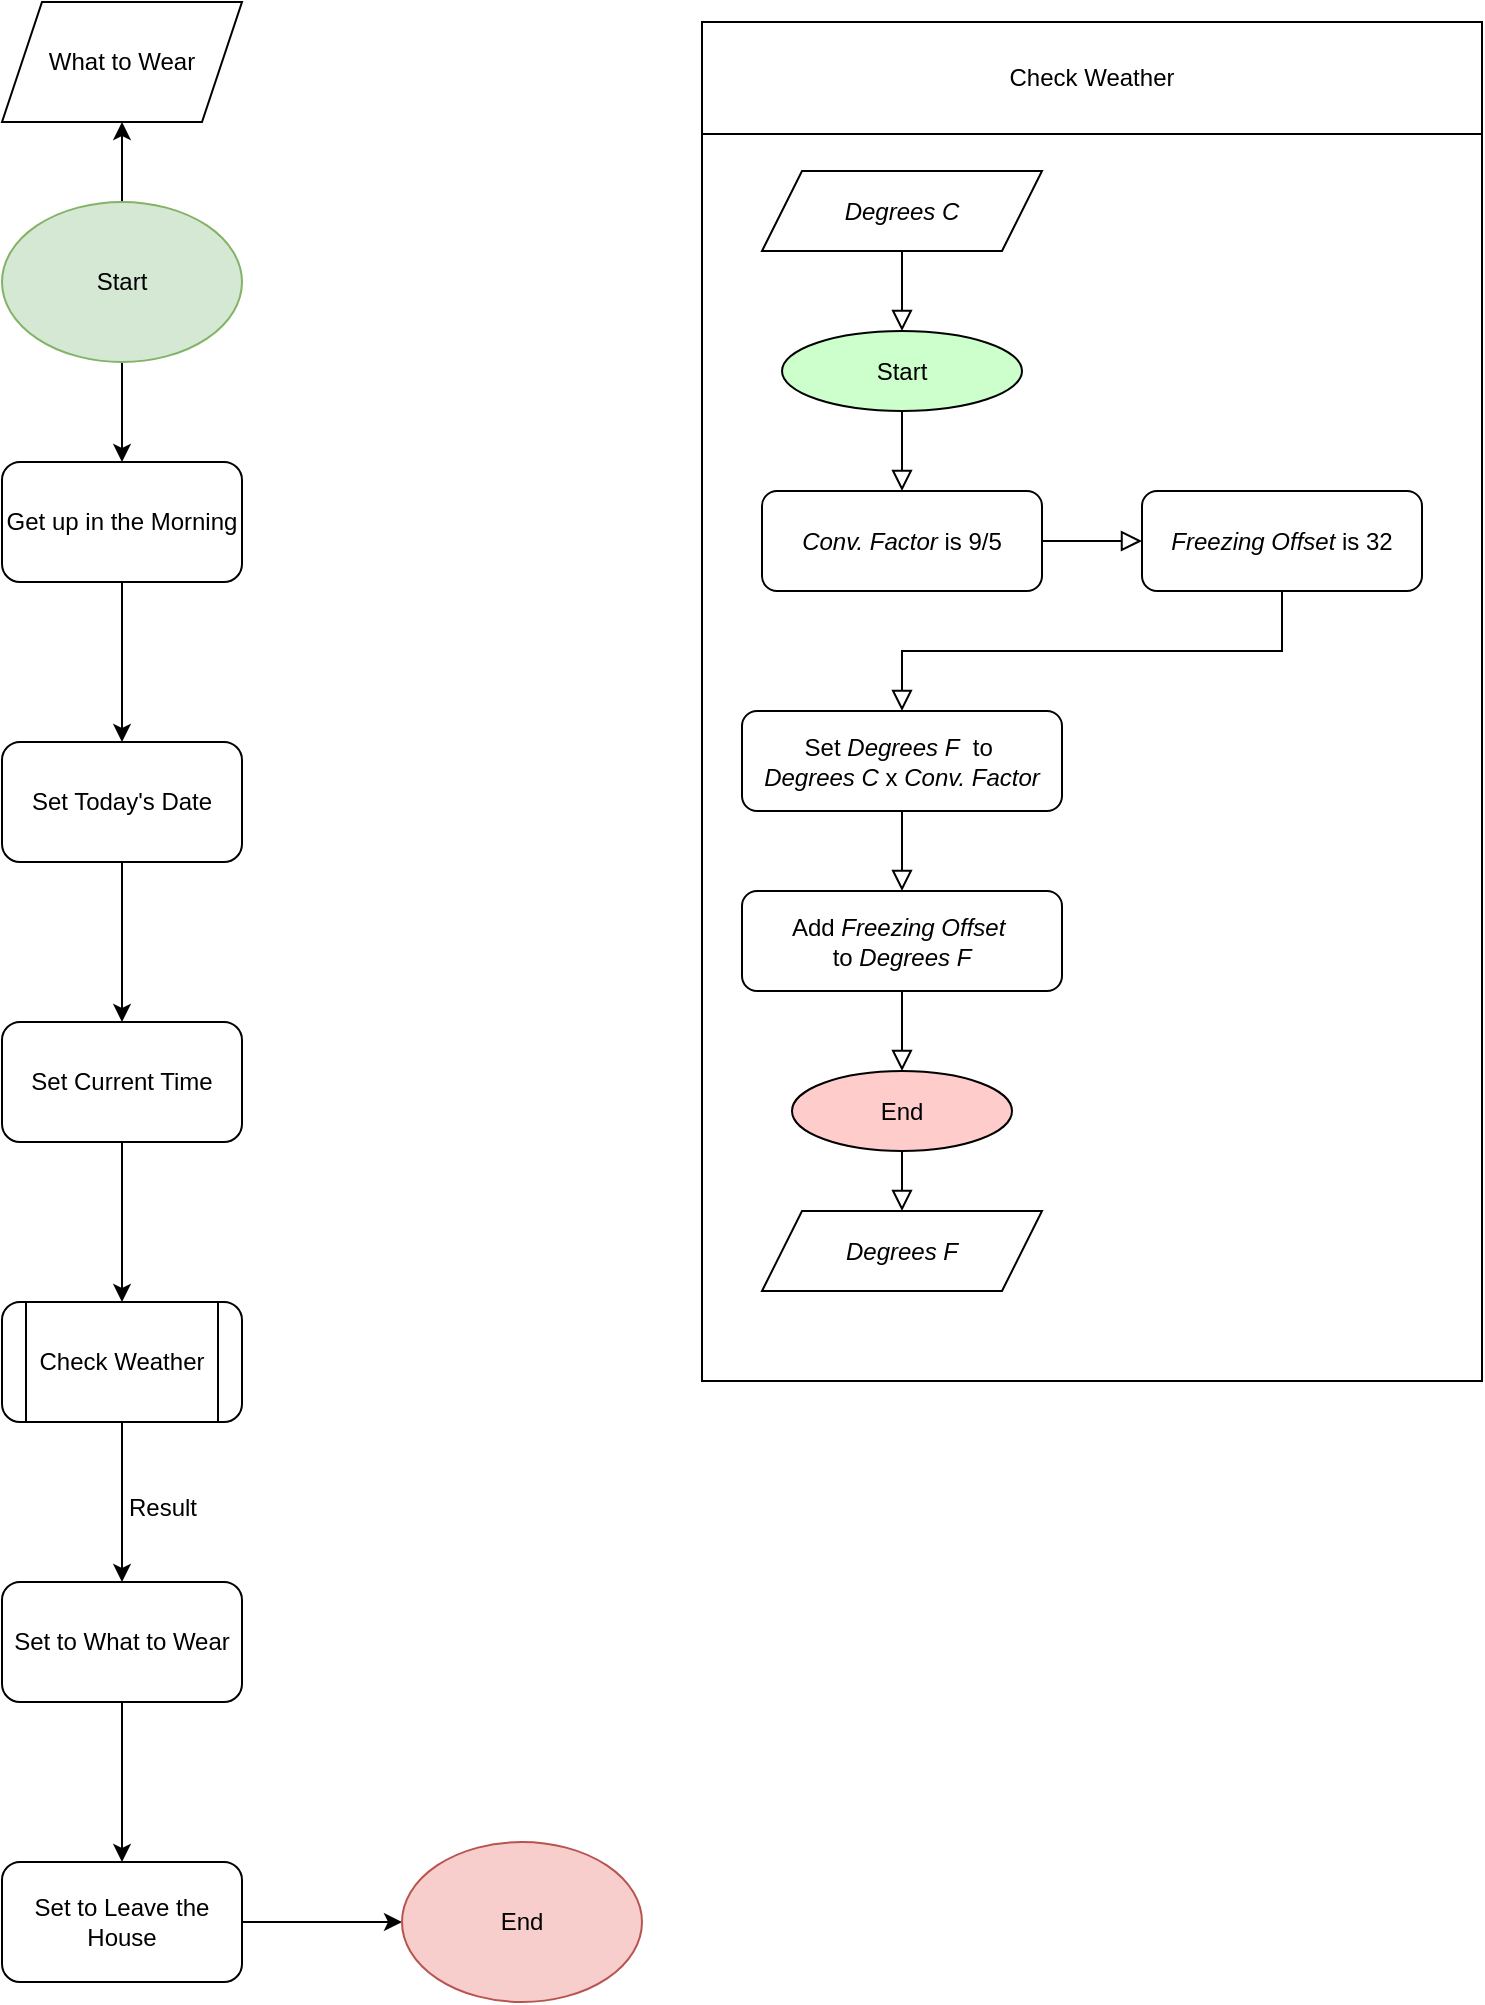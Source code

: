 <mxfile version="23.0.2" type="github">
  <diagram name="Page-1" id="KHQEbq3ewHJ2_1J_zpAa">
    <mxGraphModel dx="1434" dy="754" grid="1" gridSize="10" guides="1" tooltips="1" connect="1" arrows="1" fold="1" page="1" pageScale="1" pageWidth="850" pageHeight="1100" math="0" shadow="0">
      <root>
        <mxCell id="0" />
        <mxCell id="1" parent="0" />
        <mxCell id="DqJNV7LXp9jks6dvV44w-3" value="" style="edgeStyle=orthogonalEdgeStyle;rounded=0;orthogonalLoop=1;jettySize=auto;html=1;" edge="1" parent="1" source="DqJNV7LXp9jks6dvV44w-1" target="DqJNV7LXp9jks6dvV44w-2">
          <mxGeometry relative="1" as="geometry" />
        </mxCell>
        <mxCell id="DqJNV7LXp9jks6dvV44w-71" value="" style="edgeStyle=orthogonalEdgeStyle;rounded=0;orthogonalLoop=1;jettySize=auto;html=1;" edge="1" parent="1" source="DqJNV7LXp9jks6dvV44w-1" target="DqJNV7LXp9jks6dvV44w-70">
          <mxGeometry relative="1" as="geometry" />
        </mxCell>
        <mxCell id="DqJNV7LXp9jks6dvV44w-1" value="Start" style="ellipse;whiteSpace=wrap;html=1;fillColor=#d5e8d4;strokeColor=#82b366;" vertex="1" parent="1">
          <mxGeometry x="90" y="110" width="120" height="80" as="geometry" />
        </mxCell>
        <mxCell id="DqJNV7LXp9jks6dvV44w-5" value="" style="edgeStyle=orthogonalEdgeStyle;rounded=0;orthogonalLoop=1;jettySize=auto;html=1;" edge="1" parent="1" source="DqJNV7LXp9jks6dvV44w-2" target="DqJNV7LXp9jks6dvV44w-4">
          <mxGeometry relative="1" as="geometry" />
        </mxCell>
        <mxCell id="DqJNV7LXp9jks6dvV44w-2" value="Get up in the Morning" style="rounded=1;whiteSpace=wrap;html=1;" vertex="1" parent="1">
          <mxGeometry x="90" y="240" width="120" height="60" as="geometry" />
        </mxCell>
        <mxCell id="DqJNV7LXp9jks6dvV44w-9" value="" style="edgeStyle=orthogonalEdgeStyle;rounded=0;orthogonalLoop=1;jettySize=auto;html=1;" edge="1" parent="1" source="DqJNV7LXp9jks6dvV44w-4" target="DqJNV7LXp9jks6dvV44w-8">
          <mxGeometry relative="1" as="geometry" />
        </mxCell>
        <mxCell id="DqJNV7LXp9jks6dvV44w-4" value="Set Today&#39;s Date" style="whiteSpace=wrap;html=1;rounded=1;" vertex="1" parent="1">
          <mxGeometry x="90" y="380" width="120" height="60" as="geometry" />
        </mxCell>
        <mxCell id="DqJNV7LXp9jks6dvV44w-13" value="" style="edgeStyle=orthogonalEdgeStyle;rounded=0;orthogonalLoop=1;jettySize=auto;html=1;" edge="1" parent="1" source="DqJNV7LXp9jks6dvV44w-8" target="DqJNV7LXp9jks6dvV44w-12">
          <mxGeometry relative="1" as="geometry" />
        </mxCell>
        <mxCell id="DqJNV7LXp9jks6dvV44w-8" value="Set Current Time" style="whiteSpace=wrap;html=1;rounded=1;" vertex="1" parent="1">
          <mxGeometry x="90" y="520" width="120" height="60" as="geometry" />
        </mxCell>
        <mxCell id="DqJNV7LXp9jks6dvV44w-61" value="" style="edgeStyle=orthogonalEdgeStyle;rounded=0;orthogonalLoop=1;jettySize=auto;html=1;" edge="1" parent="1" source="DqJNV7LXp9jks6dvV44w-12">
          <mxGeometry relative="1" as="geometry">
            <mxPoint x="150" y="800" as="targetPoint" />
          </mxGeometry>
        </mxCell>
        <mxCell id="DqJNV7LXp9jks6dvV44w-12" value="Check Weather" style="shape=process;whiteSpace=wrap;html=1;backgroundOutline=1;rounded=1;" vertex="1" parent="1">
          <mxGeometry x="90" y="660" width="120" height="60" as="geometry" />
        </mxCell>
        <mxCell id="DqJNV7LXp9jks6dvV44w-38" value="" style="rounded=0;html=1;jettySize=auto;orthogonalLoop=1;fontSize=11;endArrow=block;endFill=0;endSize=8;strokeWidth=1;shadow=0;labelBackgroundColor=none;edgeStyle=orthogonalEdgeStyle;entryX=0.5;entryY=0;entryDx=0;entryDy=0;exitX=0.5;exitY=1;exitDx=0;exitDy=0;" edge="1" parent="1" target="DqJNV7LXp9jks6dvV44w-33">
          <mxGeometry relative="1" as="geometry">
            <mxPoint x="490" y="517" as="targetPoint" />
            <mxPoint x="480" y="590" as="sourcePoint" />
          </mxGeometry>
        </mxCell>
        <mxCell id="DqJNV7LXp9jks6dvV44w-40" value="" style="shape=table;startSize=0;container=1;collapsible=0;childLayout=tableLayout;" vertex="1" parent="1">
          <mxGeometry x="440" y="20" width="390" height="679.5" as="geometry" />
        </mxCell>
        <mxCell id="DqJNV7LXp9jks6dvV44w-41" value="" style="shape=tableRow;horizontal=0;startSize=0;swimlaneHead=0;swimlaneBody=0;strokeColor=inherit;top=0;left=0;bottom=0;right=0;collapsible=0;dropTarget=0;fillColor=none;points=[[0,0.5],[1,0.5]];portConstraint=eastwest;" vertex="1" parent="DqJNV7LXp9jks6dvV44w-40">
          <mxGeometry width="390" height="56" as="geometry" />
        </mxCell>
        <mxCell id="DqJNV7LXp9jks6dvV44w-42" value="Check Weather" style="shape=partialRectangle;html=1;whiteSpace=wrap;connectable=0;strokeColor=inherit;overflow=hidden;fillColor=none;top=0;left=0;bottom=0;right=0;pointerEvents=1;" vertex="1" parent="DqJNV7LXp9jks6dvV44w-41">
          <mxGeometry width="390" height="56" as="geometry">
            <mxRectangle width="390" height="56" as="alternateBounds" />
          </mxGeometry>
        </mxCell>
        <mxCell id="DqJNV7LXp9jks6dvV44w-43" value="" style="shape=tableRow;horizontal=0;startSize=0;swimlaneHead=0;swimlaneBody=0;strokeColor=inherit;top=0;left=0;bottom=0;right=0;collapsible=0;dropTarget=0;fillColor=none;points=[[0,0.5],[1,0.5]];portConstraint=eastwest;" vertex="1" parent="DqJNV7LXp9jks6dvV44w-40">
          <mxGeometry y="56" width="390" height="624" as="geometry" />
        </mxCell>
        <mxCell id="DqJNV7LXp9jks6dvV44w-44" value="" style="shape=partialRectangle;html=1;whiteSpace=wrap;connectable=0;strokeColor=inherit;overflow=hidden;fillColor=none;top=0;left=0;bottom=0;right=0;pointerEvents=1;" vertex="1" parent="DqJNV7LXp9jks6dvV44w-43">
          <mxGeometry width="390" height="624" as="geometry">
            <mxRectangle width="390" height="624" as="alternateBounds" />
          </mxGeometry>
        </mxCell>
        <mxCell id="DqJNV7LXp9jks6dvV44w-45" value="Start" style="ellipse;whiteSpace=wrap;html=1;fillColor=#CCFFCC;" vertex="1" parent="1">
          <mxGeometry x="480" y="174.5" width="120" height="40" as="geometry" />
        </mxCell>
        <mxCell id="DqJNV7LXp9jks6dvV44w-46" value="" style="rounded=0;html=1;jettySize=auto;orthogonalLoop=1;fontSize=11;endArrow=block;endFill=0;endSize=8;strokeWidth=1;shadow=0;labelBackgroundColor=none;edgeStyle=orthogonalEdgeStyle;exitX=0.5;exitY=1;exitDx=0;exitDy=0;fillColor=none;entryX=0.5;entryY=0;entryDx=0;entryDy=0;" edge="1" parent="1" source="DqJNV7LXp9jks6dvV44w-45" target="DqJNV7LXp9jks6dvV44w-50">
          <mxGeometry relative="1" as="geometry">
            <mxPoint x="560" y="324.5" as="sourcePoint" />
            <mxPoint x="630" y="224.5" as="targetPoint" />
            <Array as="points" />
          </mxGeometry>
        </mxCell>
        <mxCell id="DqJNV7LXp9jks6dvV44w-47" value="Add &lt;i&gt;Freezing Offset&amp;nbsp;&lt;br&gt;&lt;/i&gt;to &lt;i&gt;Degrees F&lt;br&gt;&lt;/i&gt;" style="rounded=1;whiteSpace=wrap;html=1;fontSize=12;glass=0;strokeWidth=1;shadow=0;" vertex="1" parent="1">
          <mxGeometry x="460" y="454.5" width="160" height="50" as="geometry" />
        </mxCell>
        <mxCell id="DqJNV7LXp9jks6dvV44w-48" value="Set &lt;i&gt;Degrees F&amp;nbsp; &lt;/i&gt;to&amp;nbsp;&lt;br&gt;&lt;i&gt;Degrees C &lt;/i&gt;x&lt;i&gt; Conv. Factor&lt;/i&gt;" style="rounded=1;whiteSpace=wrap;html=1;fontSize=12;glass=0;strokeWidth=1;shadow=0;" vertex="1" parent="1">
          <mxGeometry x="460" y="364.5" width="160" height="50" as="geometry" />
        </mxCell>
        <mxCell id="DqJNV7LXp9jks6dvV44w-49" value="" style="rounded=0;html=1;jettySize=auto;orthogonalLoop=1;fontSize=11;endArrow=block;endFill=0;endSize=8;strokeWidth=1;shadow=0;labelBackgroundColor=none;edgeStyle=orthogonalEdgeStyle;entryX=0.5;entryY=0;entryDx=0;entryDy=0;exitX=0.5;exitY=1;exitDx=0;exitDy=0;" edge="1" parent="1" source="DqJNV7LXp9jks6dvV44w-48" target="DqJNV7LXp9jks6dvV44w-47">
          <mxGeometry relative="1" as="geometry">
            <mxPoint x="550" y="444.5" as="targetPoint" />
            <mxPoint x="540" y="504.5" as="sourcePoint" />
          </mxGeometry>
        </mxCell>
        <mxCell id="DqJNV7LXp9jks6dvV44w-50" value="&lt;i&gt;Conv. Factor&lt;/i&gt;&amp;nbsp;is 9/5" style="rounded=1;whiteSpace=wrap;html=1;fontSize=12;glass=0;strokeWidth=1;shadow=0;" vertex="1" parent="1">
          <mxGeometry x="470" y="254.5" width="140" height="50" as="geometry" />
        </mxCell>
        <mxCell id="DqJNV7LXp9jks6dvV44w-51" value="" style="rounded=0;html=1;jettySize=auto;orthogonalLoop=1;fontSize=11;endArrow=block;endFill=0;endSize=8;strokeWidth=1;shadow=0;labelBackgroundColor=none;edgeStyle=orthogonalEdgeStyle;exitX=1;exitY=0.5;exitDx=0;exitDy=0;entryX=0;entryY=0.5;entryDx=0;entryDy=0;" edge="1" parent="1" source="DqJNV7LXp9jks6dvV44w-50" target="DqJNV7LXp9jks6dvV44w-52">
          <mxGeometry relative="1" as="geometry">
            <mxPoint x="540" y="344.5" as="targetPoint" />
            <mxPoint x="545" y="354.5" as="sourcePoint" />
          </mxGeometry>
        </mxCell>
        <mxCell id="DqJNV7LXp9jks6dvV44w-52" value="&lt;i&gt;Freezing Offset&lt;/i&gt;&amp;nbsp;is 32" style="rounded=1;whiteSpace=wrap;html=1;fontSize=12;glass=0;strokeWidth=1;shadow=0;" vertex="1" parent="1">
          <mxGeometry x="660" y="254.5" width="140" height="50" as="geometry" />
        </mxCell>
        <mxCell id="DqJNV7LXp9jks6dvV44w-53" value="" style="rounded=0;html=1;jettySize=auto;orthogonalLoop=1;fontSize=11;endArrow=block;endFill=0;endSize=8;strokeWidth=1;shadow=0;labelBackgroundColor=none;edgeStyle=orthogonalEdgeStyle;exitX=0.5;exitY=1;exitDx=0;exitDy=0;entryX=0.5;entryY=0;entryDx=0;entryDy=0;" edge="1" parent="1" source="DqJNV7LXp9jks6dvV44w-52" target="DqJNV7LXp9jks6dvV44w-48">
          <mxGeometry relative="1" as="geometry">
            <mxPoint x="540" y="494.5" as="targetPoint" />
            <mxPoint x="545" y="504.5" as="sourcePoint" />
          </mxGeometry>
        </mxCell>
        <mxCell id="DqJNV7LXp9jks6dvV44w-54" value="End" style="ellipse;whiteSpace=wrap;html=1;fillColor=#FFCCCC;" vertex="1" parent="1">
          <mxGeometry x="485" y="544.5" width="110" height="40" as="geometry" />
        </mxCell>
        <mxCell id="DqJNV7LXp9jks6dvV44w-55" value="" style="rounded=0;html=1;jettySize=auto;orthogonalLoop=1;fontSize=11;endArrow=block;endFill=0;endSize=8;strokeWidth=1;shadow=0;labelBackgroundColor=none;edgeStyle=orthogonalEdgeStyle;entryX=0.5;entryY=0;entryDx=0;entryDy=0;exitX=0.5;exitY=1;exitDx=0;exitDy=0;" edge="1" parent="1" source="DqJNV7LXp9jks6dvV44w-54" target="DqJNV7LXp9jks6dvV44w-58">
          <mxGeometry relative="1" as="geometry">
            <mxPoint x="550" y="464.5" as="targetPoint" />
            <mxPoint x="860" y="534.5" as="sourcePoint" />
          </mxGeometry>
        </mxCell>
        <mxCell id="DqJNV7LXp9jks6dvV44w-56" value="&lt;i&gt;Degrees C&lt;/i&gt;" style="shape=parallelogram;perimeter=parallelogramPerimeter;whiteSpace=wrap;html=1;fixedSize=1;fillStyle=solid;fillColor=#FFFFFF;" vertex="1" parent="1">
          <mxGeometry x="470" y="94.5" width="140" height="40" as="geometry" />
        </mxCell>
        <mxCell id="DqJNV7LXp9jks6dvV44w-57" value="" style="rounded=0;html=1;jettySize=auto;orthogonalLoop=1;fontSize=11;endArrow=block;endFill=0;endSize=8;strokeWidth=1;shadow=0;labelBackgroundColor=none;edgeStyle=orthogonalEdgeStyle;entryX=0.5;entryY=0;entryDx=0;entryDy=0;exitX=0.5;exitY=1;exitDx=0;exitDy=0;" edge="1" parent="1" source="DqJNV7LXp9jks6dvV44w-56" target="DqJNV7LXp9jks6dvV44w-45">
          <mxGeometry relative="1" as="geometry">
            <mxPoint x="550" y="464.5" as="targetPoint" />
            <mxPoint x="550" y="424.5" as="sourcePoint" />
          </mxGeometry>
        </mxCell>
        <mxCell id="DqJNV7LXp9jks6dvV44w-58" value="&lt;i&gt;Degrees F&lt;/i&gt;" style="shape=parallelogram;perimeter=parallelogramPerimeter;whiteSpace=wrap;html=1;fixedSize=1;fillStyle=solid;fillColor=#FFFFFF;" vertex="1" parent="1">
          <mxGeometry x="470" y="614.5" width="140" height="40" as="geometry" />
        </mxCell>
        <mxCell id="DqJNV7LXp9jks6dvV44w-59" value="" style="rounded=0;html=1;jettySize=auto;orthogonalLoop=1;fontSize=11;endArrow=block;endFill=0;endSize=8;strokeWidth=1;shadow=0;labelBackgroundColor=none;edgeStyle=orthogonalEdgeStyle;entryX=0.5;entryY=0;entryDx=0;entryDy=0;exitX=0.5;exitY=1;exitDx=0;exitDy=0;" edge="1" parent="1" source="DqJNV7LXp9jks6dvV44w-47" target="DqJNV7LXp9jks6dvV44w-54">
          <mxGeometry relative="1" as="geometry">
            <mxPoint x="550" y="554.5" as="targetPoint" />
            <mxPoint x="620" y="534.5" as="sourcePoint" />
          </mxGeometry>
        </mxCell>
        <mxCell id="DqJNV7LXp9jks6dvV44w-62" value="Result" style="text;html=1;align=center;verticalAlign=middle;resizable=0;points=[];autosize=1;strokeColor=none;fillColor=none;" vertex="1" parent="1">
          <mxGeometry x="140" y="748" width="60" height="30" as="geometry" />
        </mxCell>
        <mxCell id="DqJNV7LXp9jks6dvV44w-66" value="" style="edgeStyle=orthogonalEdgeStyle;rounded=0;orthogonalLoop=1;jettySize=auto;html=1;" edge="1" parent="1" source="DqJNV7LXp9jks6dvV44w-63" target="DqJNV7LXp9jks6dvV44w-65">
          <mxGeometry relative="1" as="geometry" />
        </mxCell>
        <mxCell id="DqJNV7LXp9jks6dvV44w-63" value="Set to What to Wear" style="rounded=1;whiteSpace=wrap;html=1;" vertex="1" parent="1">
          <mxGeometry x="90" y="800" width="120" height="60" as="geometry" />
        </mxCell>
        <mxCell id="DqJNV7LXp9jks6dvV44w-68" value="" style="edgeStyle=orthogonalEdgeStyle;rounded=0;orthogonalLoop=1;jettySize=auto;html=1;" edge="1" parent="1" source="DqJNV7LXp9jks6dvV44w-65">
          <mxGeometry relative="1" as="geometry">
            <mxPoint x="290" y="970" as="targetPoint" />
          </mxGeometry>
        </mxCell>
        <mxCell id="DqJNV7LXp9jks6dvV44w-65" value="Set to Leave the House" style="rounded=1;whiteSpace=wrap;html=1;" vertex="1" parent="1">
          <mxGeometry x="90" y="940" width="120" height="60" as="geometry" />
        </mxCell>
        <mxCell id="DqJNV7LXp9jks6dvV44w-69" value="End" style="ellipse;whiteSpace=wrap;html=1;fillColor=#f8cecc;strokeColor=#b85450;" vertex="1" parent="1">
          <mxGeometry x="290" y="930" width="120" height="80" as="geometry" />
        </mxCell>
        <mxCell id="DqJNV7LXp9jks6dvV44w-70" value="What to Wear" style="shape=parallelogram;perimeter=parallelogramPerimeter;whiteSpace=wrap;html=1;fixedSize=1;" vertex="1" parent="1">
          <mxGeometry x="90" y="10" width="120" height="60" as="geometry" />
        </mxCell>
      </root>
    </mxGraphModel>
  </diagram>
</mxfile>
